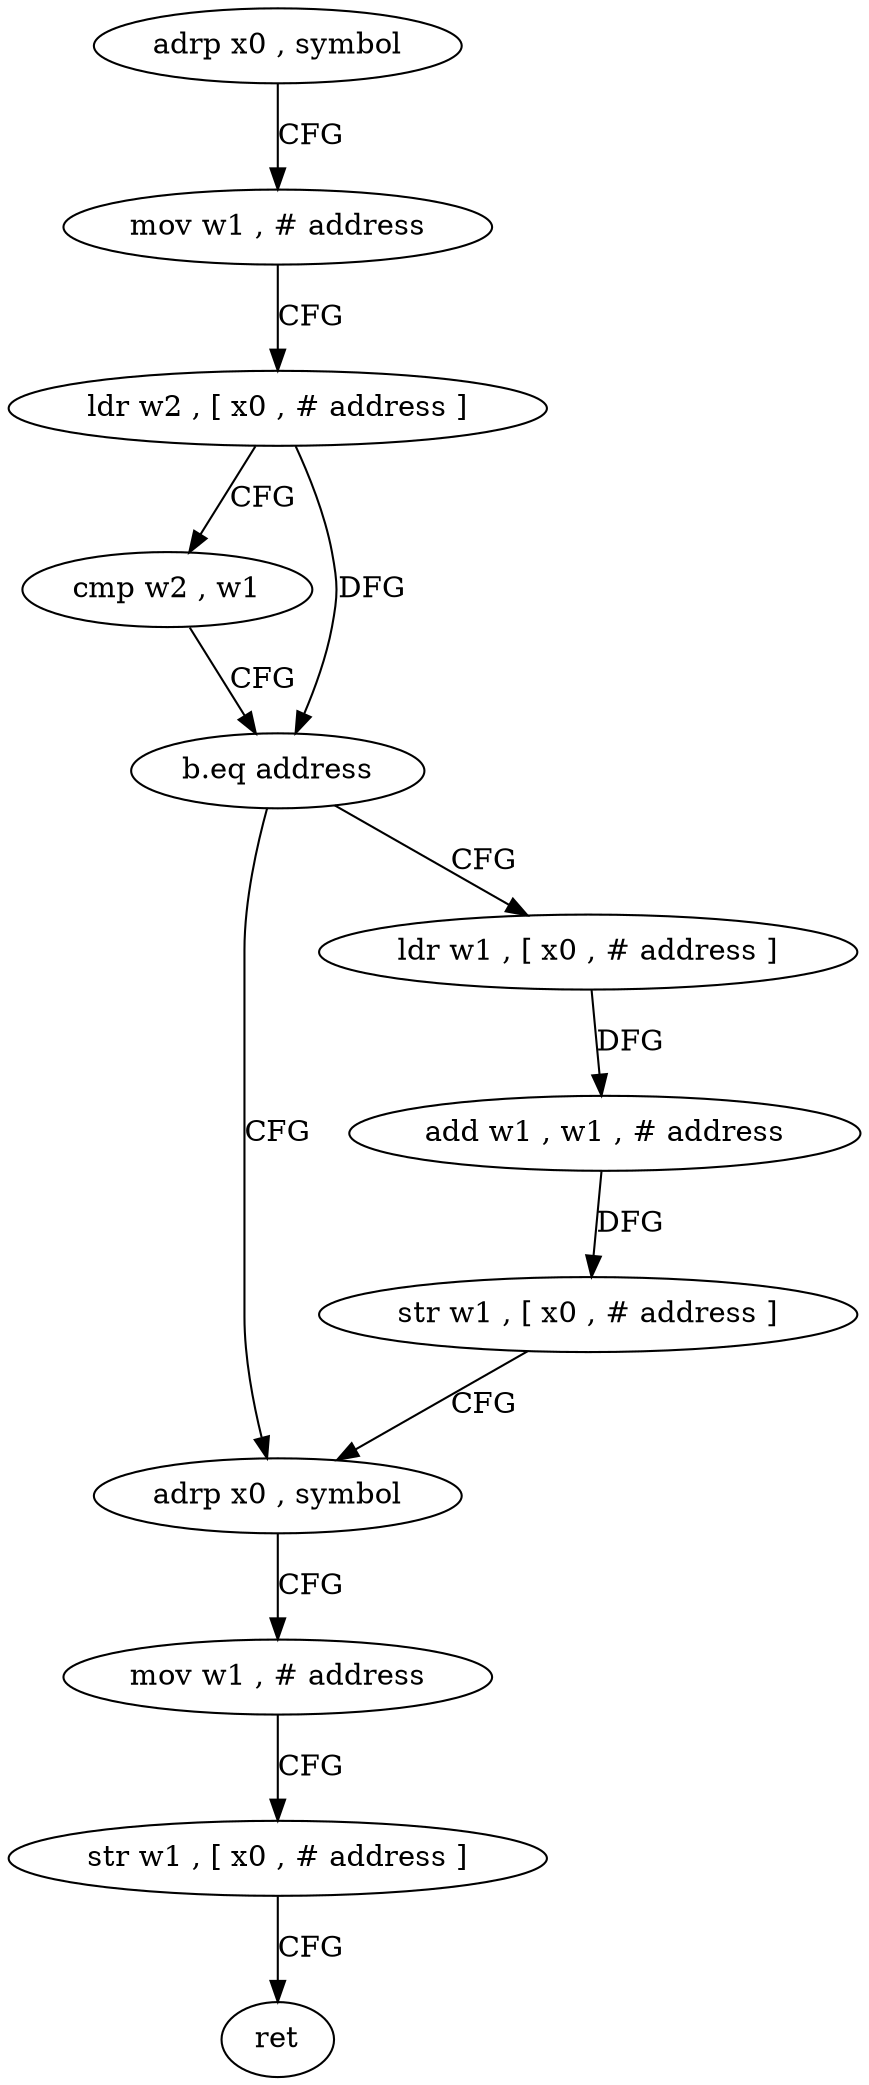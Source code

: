 digraph "func" {
"4206632" [label = "adrp x0 , symbol" ]
"4206636" [label = "mov w1 , # address" ]
"4206640" [label = "ldr w2 , [ x0 , # address ]" ]
"4206644" [label = "cmp w2 , w1" ]
"4206648" [label = "b.eq address" ]
"4206664" [label = "adrp x0 , symbol" ]
"4206652" [label = "ldr w1 , [ x0 , # address ]" ]
"4206668" [label = "mov w1 , # address" ]
"4206672" [label = "str w1 , [ x0 , # address ]" ]
"4206676" [label = "ret" ]
"4206656" [label = "add w1 , w1 , # address" ]
"4206660" [label = "str w1 , [ x0 , # address ]" ]
"4206632" -> "4206636" [ label = "CFG" ]
"4206636" -> "4206640" [ label = "CFG" ]
"4206640" -> "4206644" [ label = "CFG" ]
"4206640" -> "4206648" [ label = "DFG" ]
"4206644" -> "4206648" [ label = "CFG" ]
"4206648" -> "4206664" [ label = "CFG" ]
"4206648" -> "4206652" [ label = "CFG" ]
"4206664" -> "4206668" [ label = "CFG" ]
"4206652" -> "4206656" [ label = "DFG" ]
"4206668" -> "4206672" [ label = "CFG" ]
"4206672" -> "4206676" [ label = "CFG" ]
"4206656" -> "4206660" [ label = "DFG" ]
"4206660" -> "4206664" [ label = "CFG" ]
}
